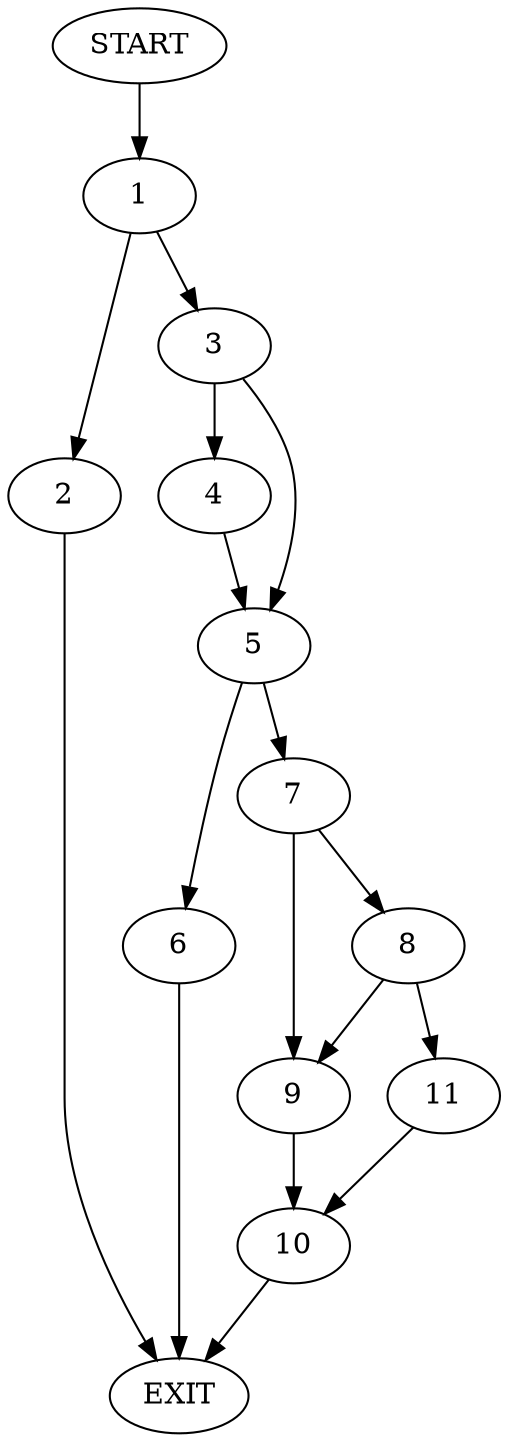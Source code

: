digraph {
0 [label="START"]
12 [label="EXIT"]
0 -> 1
1 -> 2
1 -> 3
3 -> 4
3 -> 5
2 -> 12
4 -> 5
5 -> 6
5 -> 7
6 -> 12
7 -> 8
7 -> 9
9 -> 10
8 -> 11
8 -> 9
11 -> 10
10 -> 12
}
